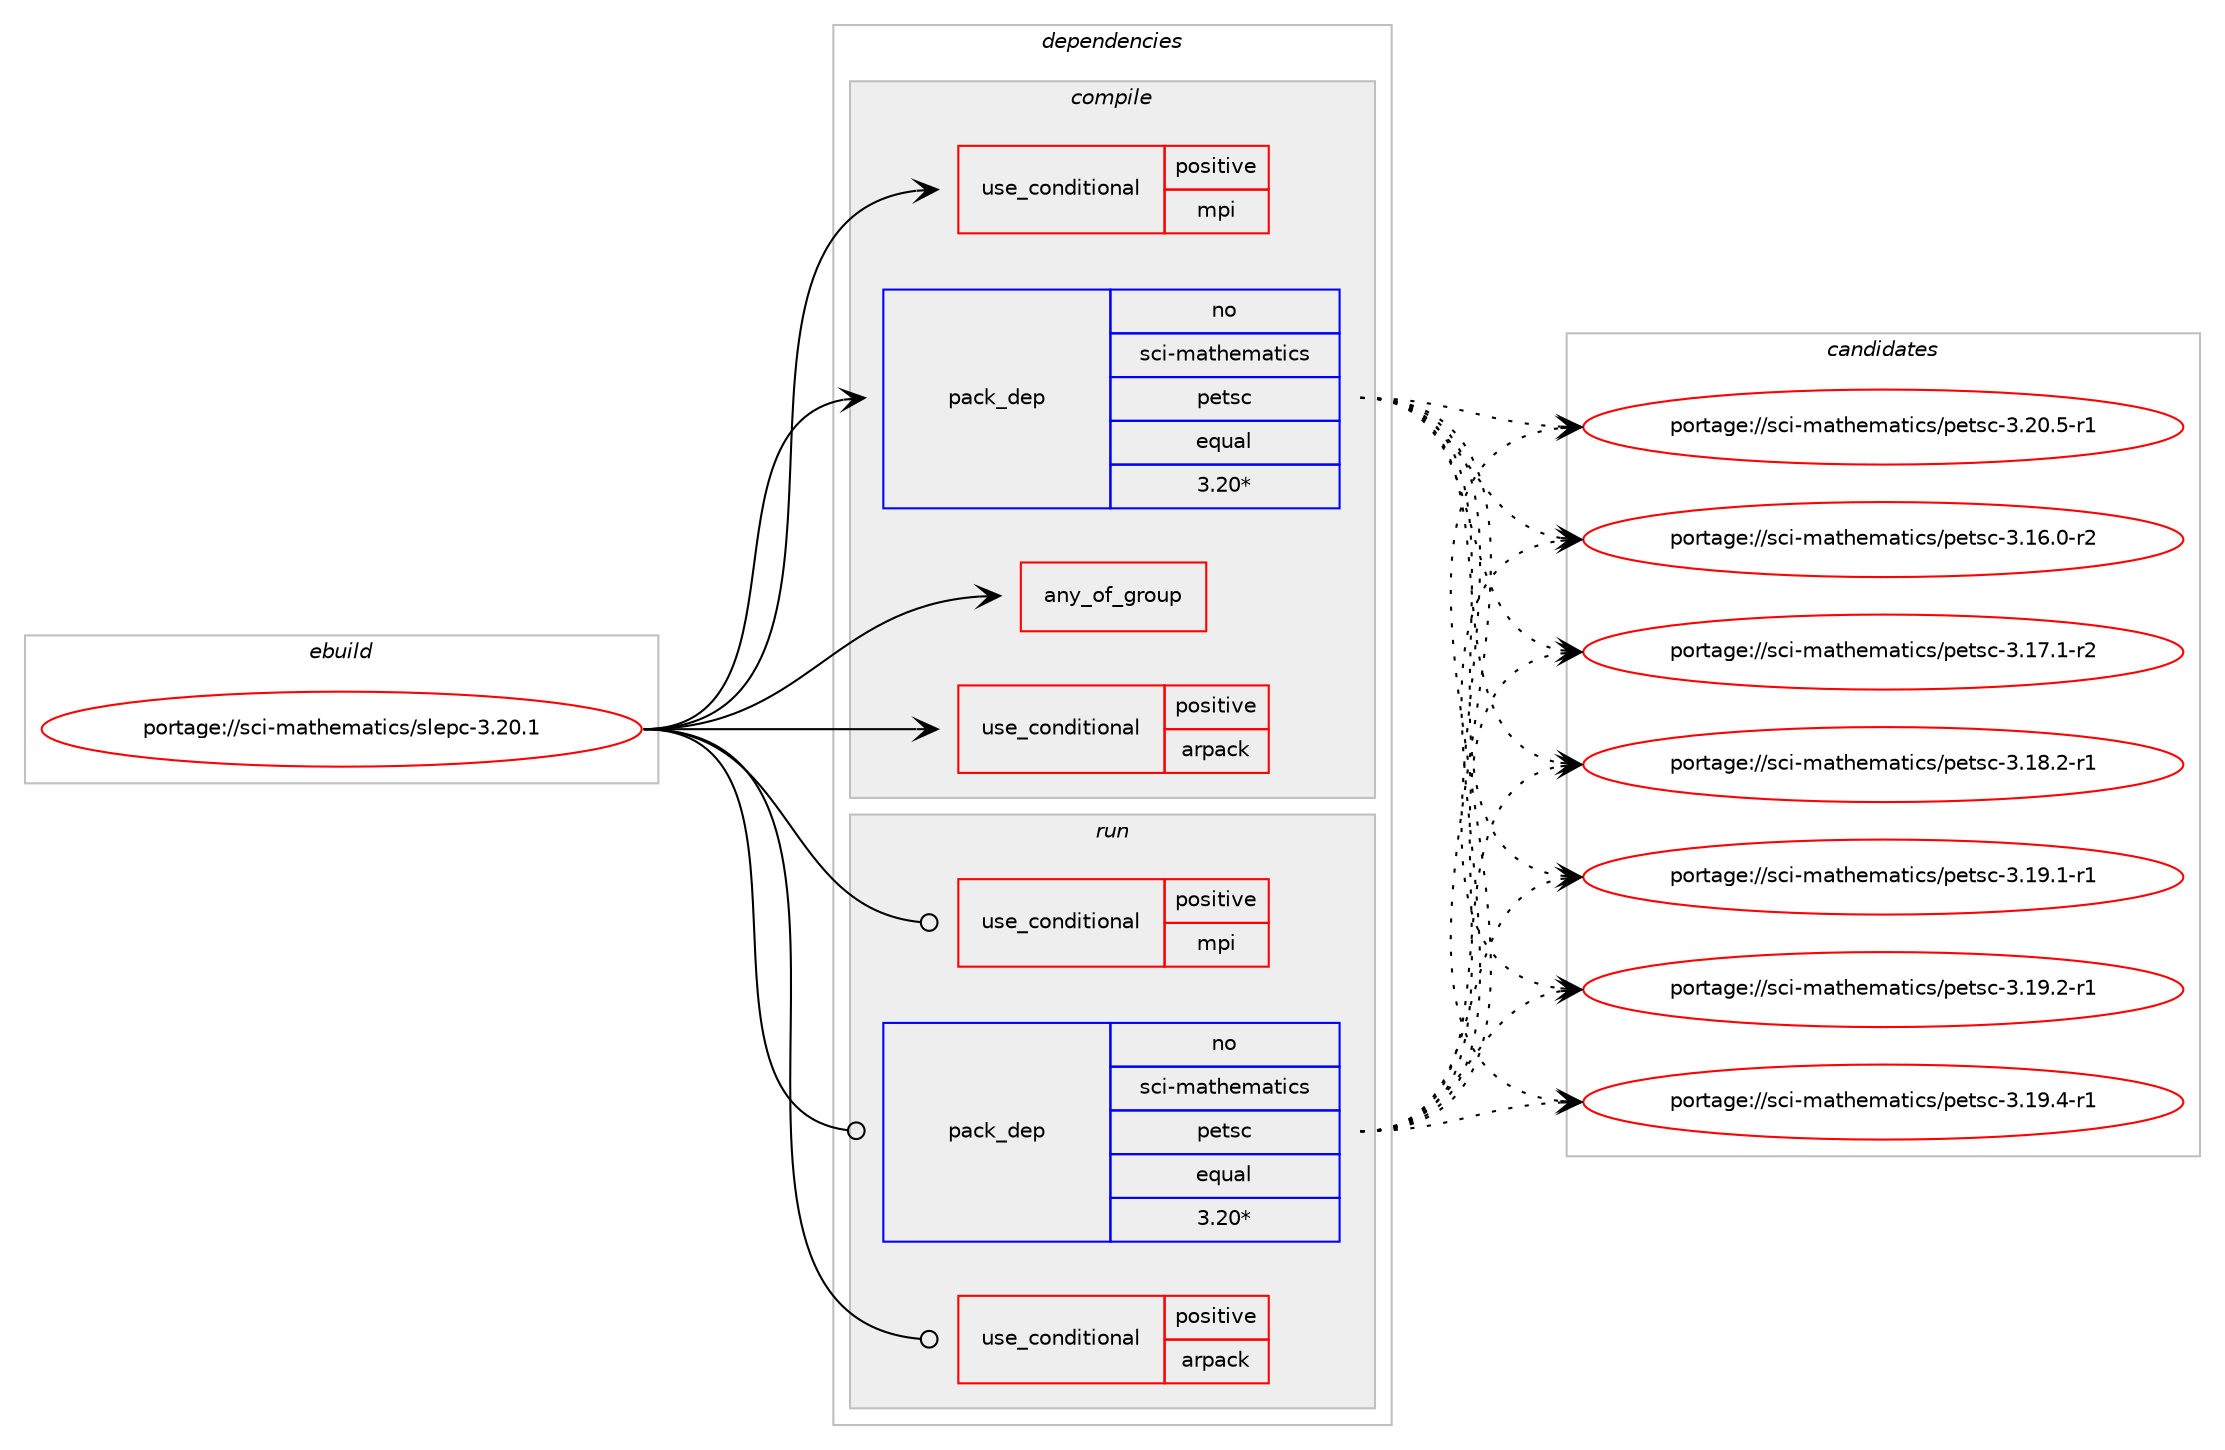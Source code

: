 digraph prolog {

# *************
# Graph options
# *************

newrank=true;
concentrate=true;
compound=true;
graph [rankdir=LR,fontname=Helvetica,fontsize=10,ranksep=1.5];#, ranksep=2.5, nodesep=0.2];
edge  [arrowhead=vee];
node  [fontname=Helvetica,fontsize=10];

# **********
# The ebuild
# **********

subgraph cluster_leftcol {
color=gray;
rank=same;
label=<<i>ebuild</i>>;
id [label="portage://sci-mathematics/slepc-3.20.1", color=red, width=4, href="../sci-mathematics/slepc-3.20.1.svg"];
}

# ****************
# The dependencies
# ****************

subgraph cluster_midcol {
color=gray;
label=<<i>dependencies</i>>;
subgraph cluster_compile {
fillcolor="#eeeeee";
style=filled;
label=<<i>compile</i>>;
subgraph any2638 {
dependency204409 [label=<<TABLE BORDER="0" CELLBORDER="1" CELLSPACING="0" CELLPADDING="4"><TR><TD CELLPADDING="10">any_of_group</TD></TR></TABLE>>, shape=none, color=red];# *** BEGIN UNKNOWN DEPENDENCY TYPE (TODO) ***
# dependency204409 -> package_dependency(portage://sci-mathematics/slepc-3.20.1,install,no,dev-lang,python,none,[,,],[slot(3.11)],[])
# *** END UNKNOWN DEPENDENCY TYPE (TODO) ***

# *** BEGIN UNKNOWN DEPENDENCY TYPE (TODO) ***
# dependency204409 -> package_dependency(portage://sci-mathematics/slepc-3.20.1,install,no,dev-lang,python,none,[,,],[slot(3.10)],[])
# *** END UNKNOWN DEPENDENCY TYPE (TODO) ***

}
id:e -> dependency204409:w [weight=20,style="solid",arrowhead="vee"];
subgraph cond105963 {
dependency204410 [label=<<TABLE BORDER="0" CELLBORDER="1" CELLSPACING="0" CELLPADDING="4"><TR><TD ROWSPAN="3" CELLPADDING="10">use_conditional</TD></TR><TR><TD>positive</TD></TR><TR><TD>arpack</TD></TR></TABLE>>, shape=none, color=red];
# *** BEGIN UNKNOWN DEPENDENCY TYPE (TODO) ***
# dependency204410 -> package_dependency(portage://sci-mathematics/slepc-3.20.1,install,no,sci-libs,arpack,none,[,,],[],[use(equal(mpi),none)])
# *** END UNKNOWN DEPENDENCY TYPE (TODO) ***

}
id:e -> dependency204410:w [weight=20,style="solid",arrowhead="vee"];
subgraph cond105964 {
dependency204411 [label=<<TABLE BORDER="0" CELLBORDER="1" CELLSPACING="0" CELLPADDING="4"><TR><TD ROWSPAN="3" CELLPADDING="10">use_conditional</TD></TR><TR><TD>positive</TD></TR><TR><TD>mpi</TD></TR></TABLE>>, shape=none, color=red];
# *** BEGIN UNKNOWN DEPENDENCY TYPE (TODO) ***
# dependency204411 -> package_dependency(portage://sci-mathematics/slepc-3.20.1,install,no,virtual,mpi,none,[,,],[],[])
# *** END UNKNOWN DEPENDENCY TYPE (TODO) ***

}
id:e -> dependency204411:w [weight=20,style="solid",arrowhead="vee"];
# *** BEGIN UNKNOWN DEPENDENCY TYPE (TODO) ***
# id -> package_dependency(portage://sci-mathematics/slepc-3.20.1,install,no,dev-build,cmake,none,[,,],[],[])
# *** END UNKNOWN DEPENDENCY TYPE (TODO) ***

subgraph pack95615 {
dependency204412 [label=<<TABLE BORDER="0" CELLBORDER="1" CELLSPACING="0" CELLPADDING="4" WIDTH="220"><TR><TD ROWSPAN="6" CELLPADDING="30">pack_dep</TD></TR><TR><TD WIDTH="110">no</TD></TR><TR><TD>sci-mathematics</TD></TR><TR><TD>petsc</TD></TR><TR><TD>equal</TD></TR><TR><TD>3.20*</TD></TR></TABLE>>, shape=none, color=blue];
}
id:e -> dependency204412:w [weight=20,style="solid",arrowhead="vee"];
# *** BEGIN UNKNOWN DEPENDENCY TYPE (TODO) ***
# id -> package_dependency(portage://sci-mathematics/slepc-3.20.1,install,no,virtual,pkgconfig,none,[,,],[],[])
# *** END UNKNOWN DEPENDENCY TYPE (TODO) ***

}
subgraph cluster_compileandrun {
fillcolor="#eeeeee";
style=filled;
label=<<i>compile and run</i>>;
}
subgraph cluster_run {
fillcolor="#eeeeee";
style=filled;
label=<<i>run</i>>;
subgraph cond105965 {
dependency204413 [label=<<TABLE BORDER="0" CELLBORDER="1" CELLSPACING="0" CELLPADDING="4"><TR><TD ROWSPAN="3" CELLPADDING="10">use_conditional</TD></TR><TR><TD>positive</TD></TR><TR><TD>arpack</TD></TR></TABLE>>, shape=none, color=red];
# *** BEGIN UNKNOWN DEPENDENCY TYPE (TODO) ***
# dependency204413 -> package_dependency(portage://sci-mathematics/slepc-3.20.1,run,no,sci-libs,arpack,none,[,,],[],[use(equal(mpi),none)])
# *** END UNKNOWN DEPENDENCY TYPE (TODO) ***

}
id:e -> dependency204413:w [weight=20,style="solid",arrowhead="odot"];
subgraph cond105966 {
dependency204414 [label=<<TABLE BORDER="0" CELLBORDER="1" CELLSPACING="0" CELLPADDING="4"><TR><TD ROWSPAN="3" CELLPADDING="10">use_conditional</TD></TR><TR><TD>positive</TD></TR><TR><TD>mpi</TD></TR></TABLE>>, shape=none, color=red];
# *** BEGIN UNKNOWN DEPENDENCY TYPE (TODO) ***
# dependency204414 -> package_dependency(portage://sci-mathematics/slepc-3.20.1,run,no,virtual,mpi,none,[,,],[],[])
# *** END UNKNOWN DEPENDENCY TYPE (TODO) ***

}
id:e -> dependency204414:w [weight=20,style="solid",arrowhead="odot"];
subgraph pack95616 {
dependency204415 [label=<<TABLE BORDER="0" CELLBORDER="1" CELLSPACING="0" CELLPADDING="4" WIDTH="220"><TR><TD ROWSPAN="6" CELLPADDING="30">pack_dep</TD></TR><TR><TD WIDTH="110">no</TD></TR><TR><TD>sci-mathematics</TD></TR><TR><TD>petsc</TD></TR><TR><TD>equal</TD></TR><TR><TD>3.20*</TD></TR></TABLE>>, shape=none, color=blue];
}
id:e -> dependency204415:w [weight=20,style="solid",arrowhead="odot"];
}
}

# **************
# The candidates
# **************

subgraph cluster_choices {
rank=same;
color=gray;
label=<<i>candidates</i>>;

subgraph choice95615 {
color=black;
nodesep=1;
choice11599105451099711610410110997116105991154711210111611599455146495446484511450 [label="portage://sci-mathematics/petsc-3.16.0-r2", color=red, width=4,href="../sci-mathematics/petsc-3.16.0-r2.svg"];
choice11599105451099711610410110997116105991154711210111611599455146495546494511450 [label="portage://sci-mathematics/petsc-3.17.1-r2", color=red, width=4,href="../sci-mathematics/petsc-3.17.1-r2.svg"];
choice11599105451099711610410110997116105991154711210111611599455146495646504511449 [label="portage://sci-mathematics/petsc-3.18.2-r1", color=red, width=4,href="../sci-mathematics/petsc-3.18.2-r1.svg"];
choice11599105451099711610410110997116105991154711210111611599455146495746494511449 [label="portage://sci-mathematics/petsc-3.19.1-r1", color=red, width=4,href="../sci-mathematics/petsc-3.19.1-r1.svg"];
choice11599105451099711610410110997116105991154711210111611599455146495746504511449 [label="portage://sci-mathematics/petsc-3.19.2-r1", color=red, width=4,href="../sci-mathematics/petsc-3.19.2-r1.svg"];
choice11599105451099711610410110997116105991154711210111611599455146495746524511449 [label="portage://sci-mathematics/petsc-3.19.4-r1", color=red, width=4,href="../sci-mathematics/petsc-3.19.4-r1.svg"];
choice11599105451099711610410110997116105991154711210111611599455146504846534511449 [label="portage://sci-mathematics/petsc-3.20.5-r1", color=red, width=4,href="../sci-mathematics/petsc-3.20.5-r1.svg"];
dependency204412:e -> choice11599105451099711610410110997116105991154711210111611599455146495446484511450:w [style=dotted,weight="100"];
dependency204412:e -> choice11599105451099711610410110997116105991154711210111611599455146495546494511450:w [style=dotted,weight="100"];
dependency204412:e -> choice11599105451099711610410110997116105991154711210111611599455146495646504511449:w [style=dotted,weight="100"];
dependency204412:e -> choice11599105451099711610410110997116105991154711210111611599455146495746494511449:w [style=dotted,weight="100"];
dependency204412:e -> choice11599105451099711610410110997116105991154711210111611599455146495746504511449:w [style=dotted,weight="100"];
dependency204412:e -> choice11599105451099711610410110997116105991154711210111611599455146495746524511449:w [style=dotted,weight="100"];
dependency204412:e -> choice11599105451099711610410110997116105991154711210111611599455146504846534511449:w [style=dotted,weight="100"];
}
subgraph choice95616 {
color=black;
nodesep=1;
choice11599105451099711610410110997116105991154711210111611599455146495446484511450 [label="portage://sci-mathematics/petsc-3.16.0-r2", color=red, width=4,href="../sci-mathematics/petsc-3.16.0-r2.svg"];
choice11599105451099711610410110997116105991154711210111611599455146495546494511450 [label="portage://sci-mathematics/petsc-3.17.1-r2", color=red, width=4,href="../sci-mathematics/petsc-3.17.1-r2.svg"];
choice11599105451099711610410110997116105991154711210111611599455146495646504511449 [label="portage://sci-mathematics/petsc-3.18.2-r1", color=red, width=4,href="../sci-mathematics/petsc-3.18.2-r1.svg"];
choice11599105451099711610410110997116105991154711210111611599455146495746494511449 [label="portage://sci-mathematics/petsc-3.19.1-r1", color=red, width=4,href="../sci-mathematics/petsc-3.19.1-r1.svg"];
choice11599105451099711610410110997116105991154711210111611599455146495746504511449 [label="portage://sci-mathematics/petsc-3.19.2-r1", color=red, width=4,href="../sci-mathematics/petsc-3.19.2-r1.svg"];
choice11599105451099711610410110997116105991154711210111611599455146495746524511449 [label="portage://sci-mathematics/petsc-3.19.4-r1", color=red, width=4,href="../sci-mathematics/petsc-3.19.4-r1.svg"];
choice11599105451099711610410110997116105991154711210111611599455146504846534511449 [label="portage://sci-mathematics/petsc-3.20.5-r1", color=red, width=4,href="../sci-mathematics/petsc-3.20.5-r1.svg"];
dependency204415:e -> choice11599105451099711610410110997116105991154711210111611599455146495446484511450:w [style=dotted,weight="100"];
dependency204415:e -> choice11599105451099711610410110997116105991154711210111611599455146495546494511450:w [style=dotted,weight="100"];
dependency204415:e -> choice11599105451099711610410110997116105991154711210111611599455146495646504511449:w [style=dotted,weight="100"];
dependency204415:e -> choice11599105451099711610410110997116105991154711210111611599455146495746494511449:w [style=dotted,weight="100"];
dependency204415:e -> choice11599105451099711610410110997116105991154711210111611599455146495746504511449:w [style=dotted,weight="100"];
dependency204415:e -> choice11599105451099711610410110997116105991154711210111611599455146495746524511449:w [style=dotted,weight="100"];
dependency204415:e -> choice11599105451099711610410110997116105991154711210111611599455146504846534511449:w [style=dotted,weight="100"];
}
}

}
